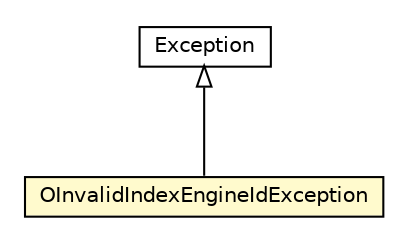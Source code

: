 #!/usr/local/bin/dot
#
# Class diagram 
# Generated by UMLGraph version R5_6-24-gf6e263 (http://www.umlgraph.org/)
#

digraph G {
	edge [fontname="Helvetica",fontsize=10,labelfontname="Helvetica",labelfontsize=10];
	node [fontname="Helvetica",fontsize=10,shape=plaintext];
	nodesep=0.25;
	ranksep=0.5;
	// com.orientechnologies.orient.core.exception.OInvalidIndexEngineIdException
	c2167550 [label=<<table title="com.orientechnologies.orient.core.exception.OInvalidIndexEngineIdException" border="0" cellborder="1" cellspacing="0" cellpadding="2" port="p" bgcolor="lemonChiffon" href="./OInvalidIndexEngineIdException.html">
		<tr><td><table border="0" cellspacing="0" cellpadding="1">
<tr><td align="center" balign="center"> OInvalidIndexEngineIdException </td></tr>
		</table></td></tr>
		</table>>, URL="./OInvalidIndexEngineIdException.html", fontname="Helvetica", fontcolor="black", fontsize=10.0];
	//com.orientechnologies.orient.core.exception.OInvalidIndexEngineIdException extends java.lang.Exception
	c2168343:p -> c2167550:p [dir=back,arrowtail=empty];
	// java.lang.Exception
	c2168343 [label=<<table title="java.lang.Exception" border="0" cellborder="1" cellspacing="0" cellpadding="2" port="p" href="http://java.sun.com/j2se/1.4.2/docs/api/java/lang/Exception.html">
		<tr><td><table border="0" cellspacing="0" cellpadding="1">
<tr><td align="center" balign="center"> Exception </td></tr>
		</table></td></tr>
		</table>>, URL="http://java.sun.com/j2se/1.4.2/docs/api/java/lang/Exception.html", fontname="Helvetica", fontcolor="black", fontsize=10.0];
}

